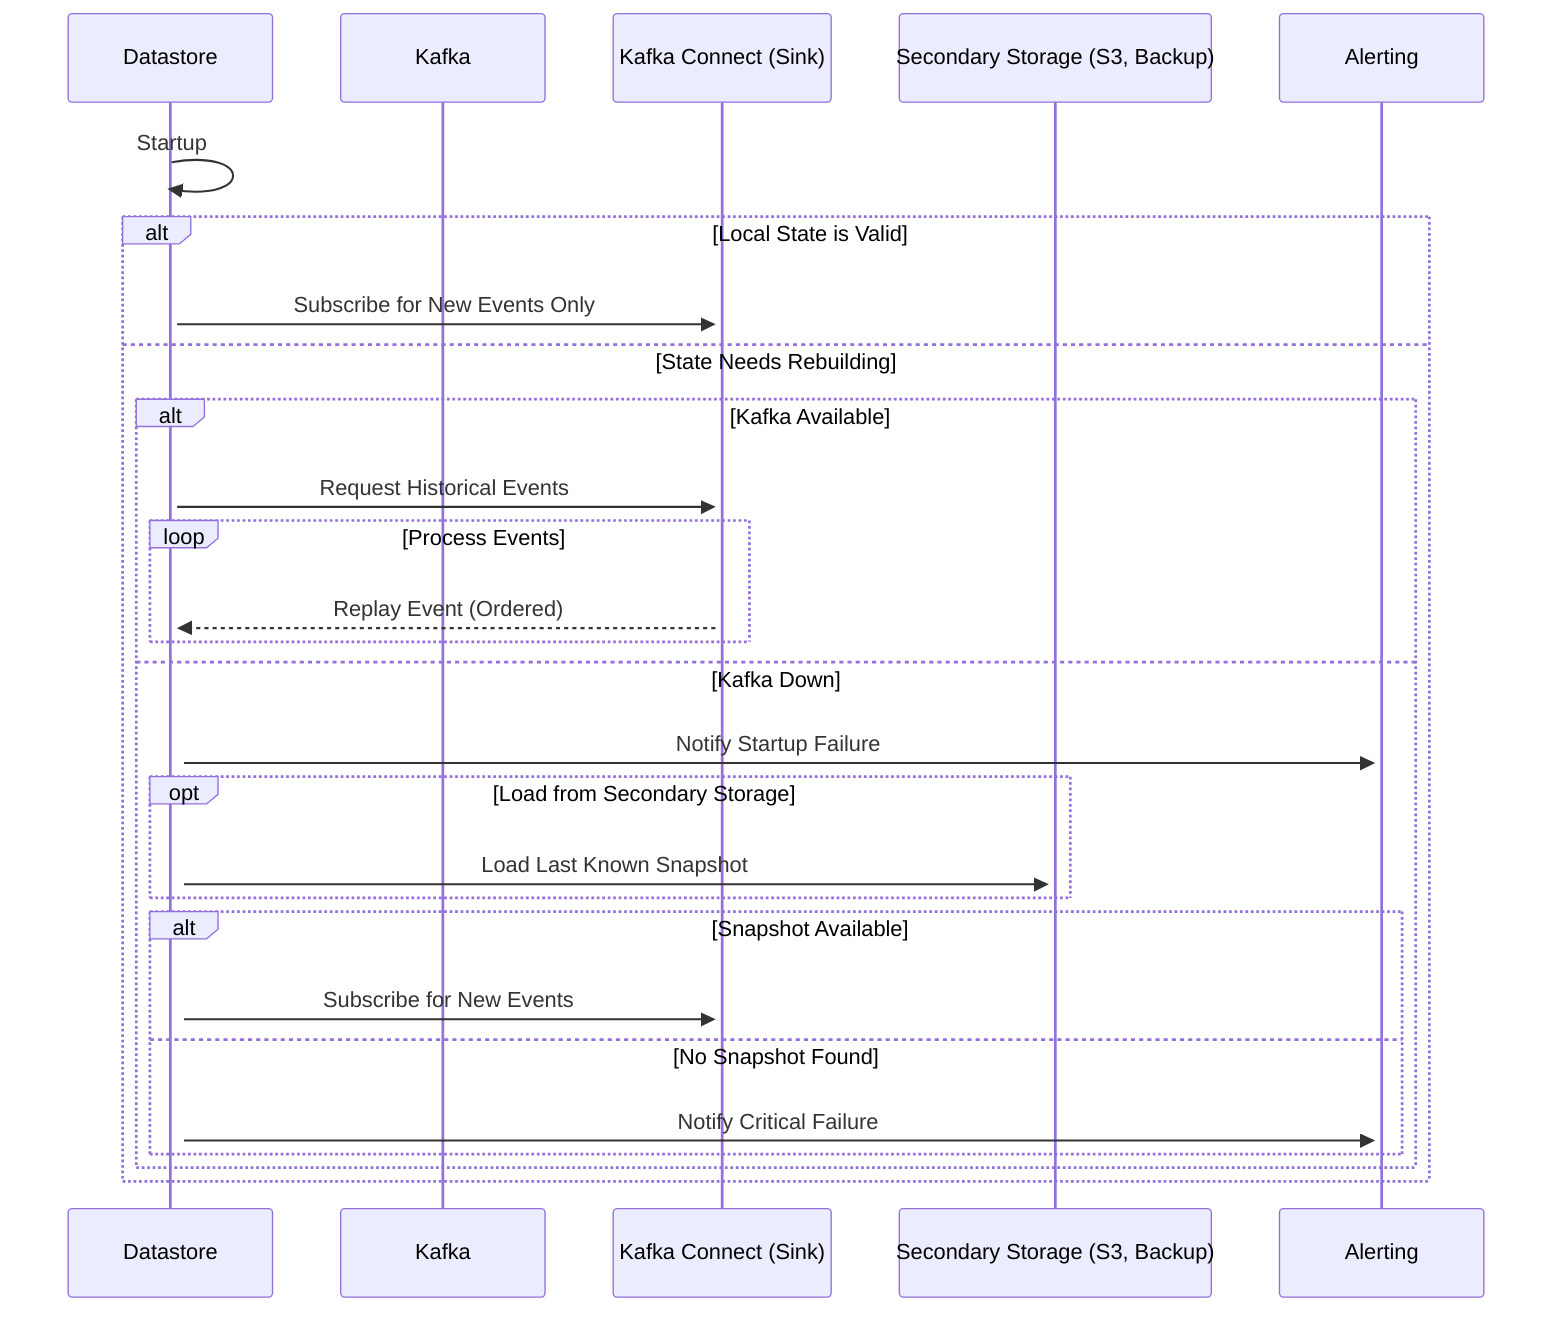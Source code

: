 sequenceDiagram
    participant Datastore
    participant Kafka
    participant KafkaConnect as Kafka Connect (Sink)
    participant SecondaryStorage as Secondary Storage (S3, Backup)
    participant Alerting

%% --- Step 1: Datastore Boots ---
    Datastore->>+Datastore: Startup

%% --- Step 2: Check Local State ---
    alt Local State is Valid
        Datastore->>+KafkaConnect: Subscribe for New Events Only
    else State Needs Rebuilding
        alt Kafka Available
            Datastore->>+KafkaConnect: Request Historical Events
            loop Process Events
                KafkaConnect-->>+Datastore: Replay Event (Ordered)
            end
        else Kafka Down
            Datastore->>+Alerting: Notify Startup Failure
            opt Load from Secondary Storage
                Datastore->>+SecondaryStorage: Load Last Known Snapshot
            end
            alt Snapshot Available
                Datastore->>+KafkaConnect: Subscribe for New Events
            else No Snapshot Found
                Datastore->>+Alerting: Notify Critical Failure
            end
        end
    end